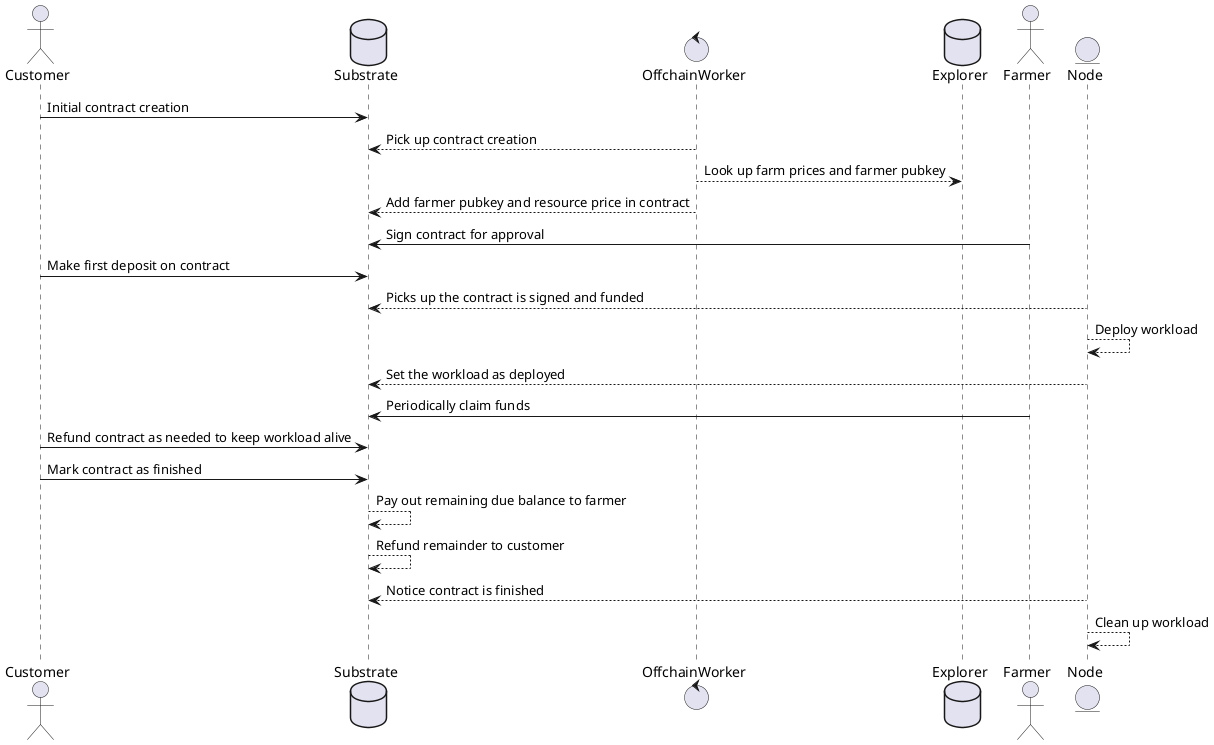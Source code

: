 @startuml
actor Customer
database Substrate
control OffchainWorker
database Explorer
actor Farmer
entity Node

Customer -> Substrate: Initial contract creation
OffchainWorker --> Substrate: Pick up contract creation
OffchainWorker --> Explorer: Look up farm prices and farmer pubkey
OffchainWorker --> Substrate: Add farmer pubkey and resource price in contract
Farmer -> Substrate: Sign contract for approval
Customer -> Substrate: Make first deposit on contract
Node --> Substrate: Picks up the contract is signed and funded
Node --> Node: Deploy workload
Node --> Substrate: Set the workload as deployed
Farmer -> Substrate: Periodically claim funds
Customer -> Substrate: Refund contract as needed to keep workload alive
Customer -> Substrate: Mark contract as finished
Substrate --> Substrate: Pay out remaining due balance to farmer
Substrate --> Substrate: Refund remainder to customer
Node --> Substrate: Notice contract is finished
Node --> Node: Clean up workload

@enduml
